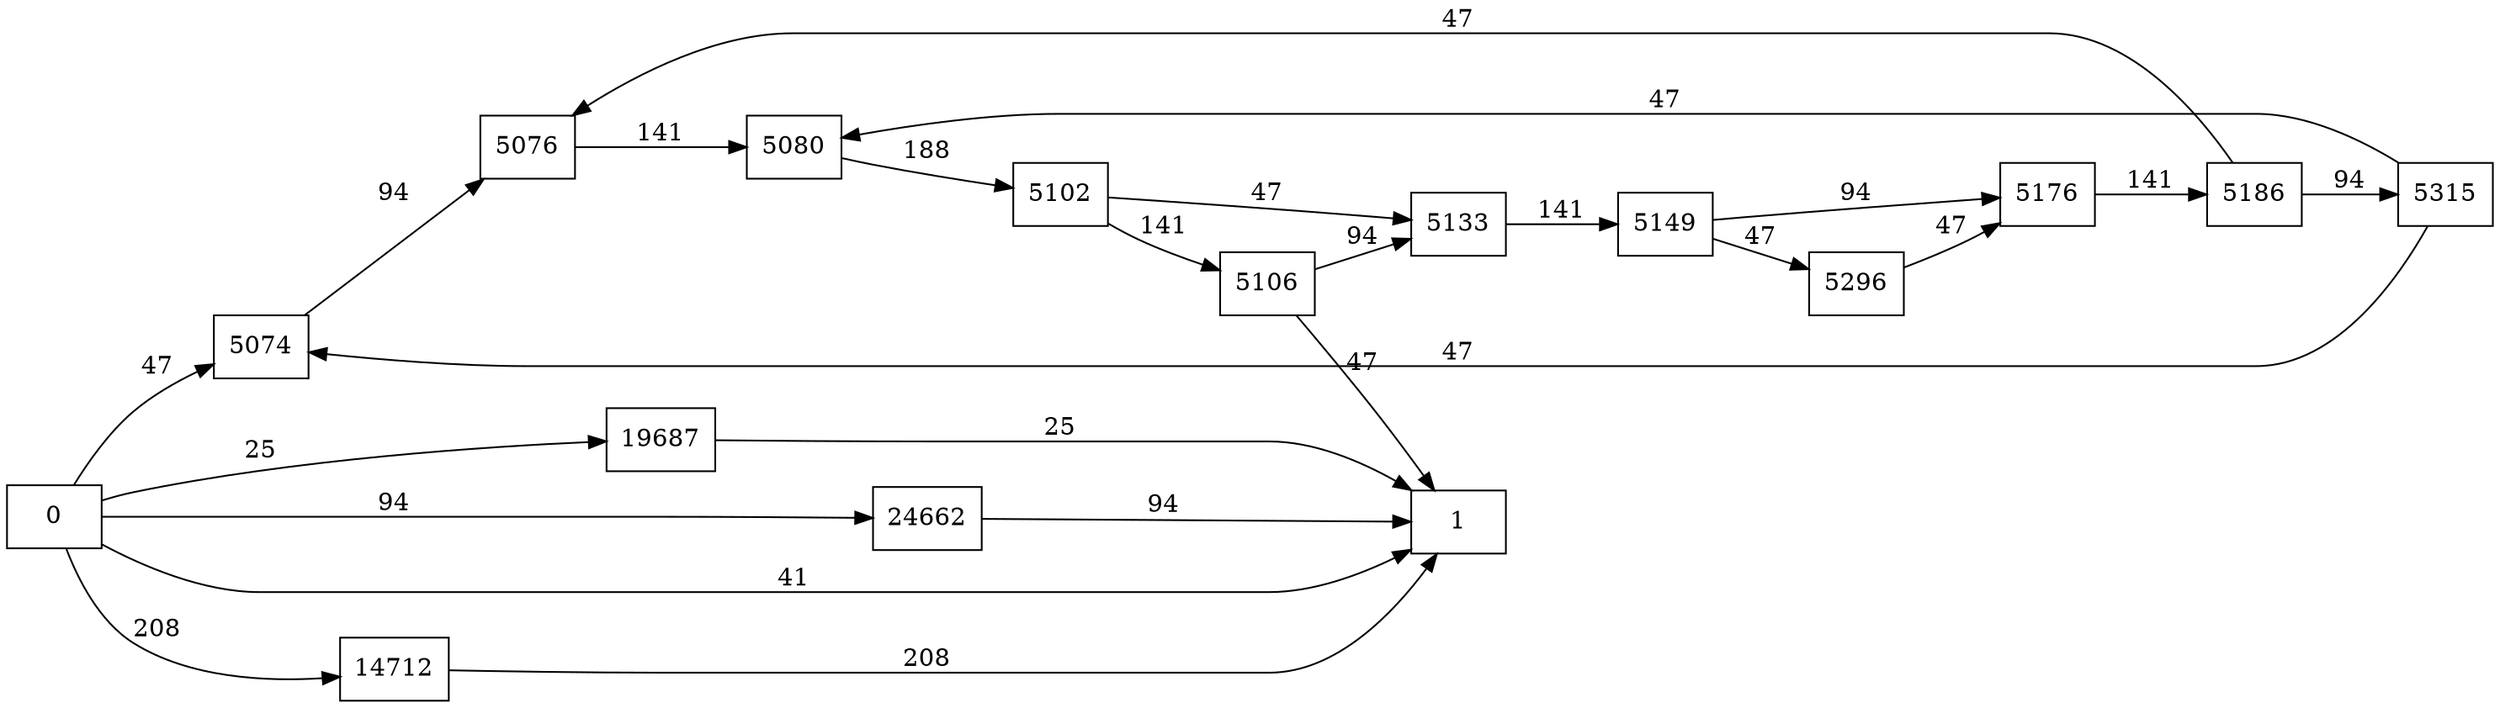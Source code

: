 digraph {
	graph [rankdir=LR]
	node [shape=rectangle]
	5074 -> 5076 [label=94]
	5076 -> 5080 [label=141]
	5080 -> 5102 [label=188]
	5102 -> 5106 [label=141]
	5102 -> 5133 [label=47]
	5106 -> 5133 [label=94]
	5106 -> 1 [label=47]
	5133 -> 5149 [label=141]
	5149 -> 5176 [label=94]
	5149 -> 5296 [label=47]
	5176 -> 5186 [label=141]
	5186 -> 5076 [label=47]
	5186 -> 5315 [label=94]
	5296 -> 5176 [label=47]
	5315 -> 5074 [label=47]
	5315 -> 5080 [label=47]
	14712 -> 1 [label=208]
	19687 -> 1 [label=25]
	24662 -> 1 [label=94]
	0 -> 1 [label=41]
	0 -> 5074 [label=47]
	0 -> 14712 [label=208]
	0 -> 19687 [label=25]
	0 -> 24662 [label=94]
}
